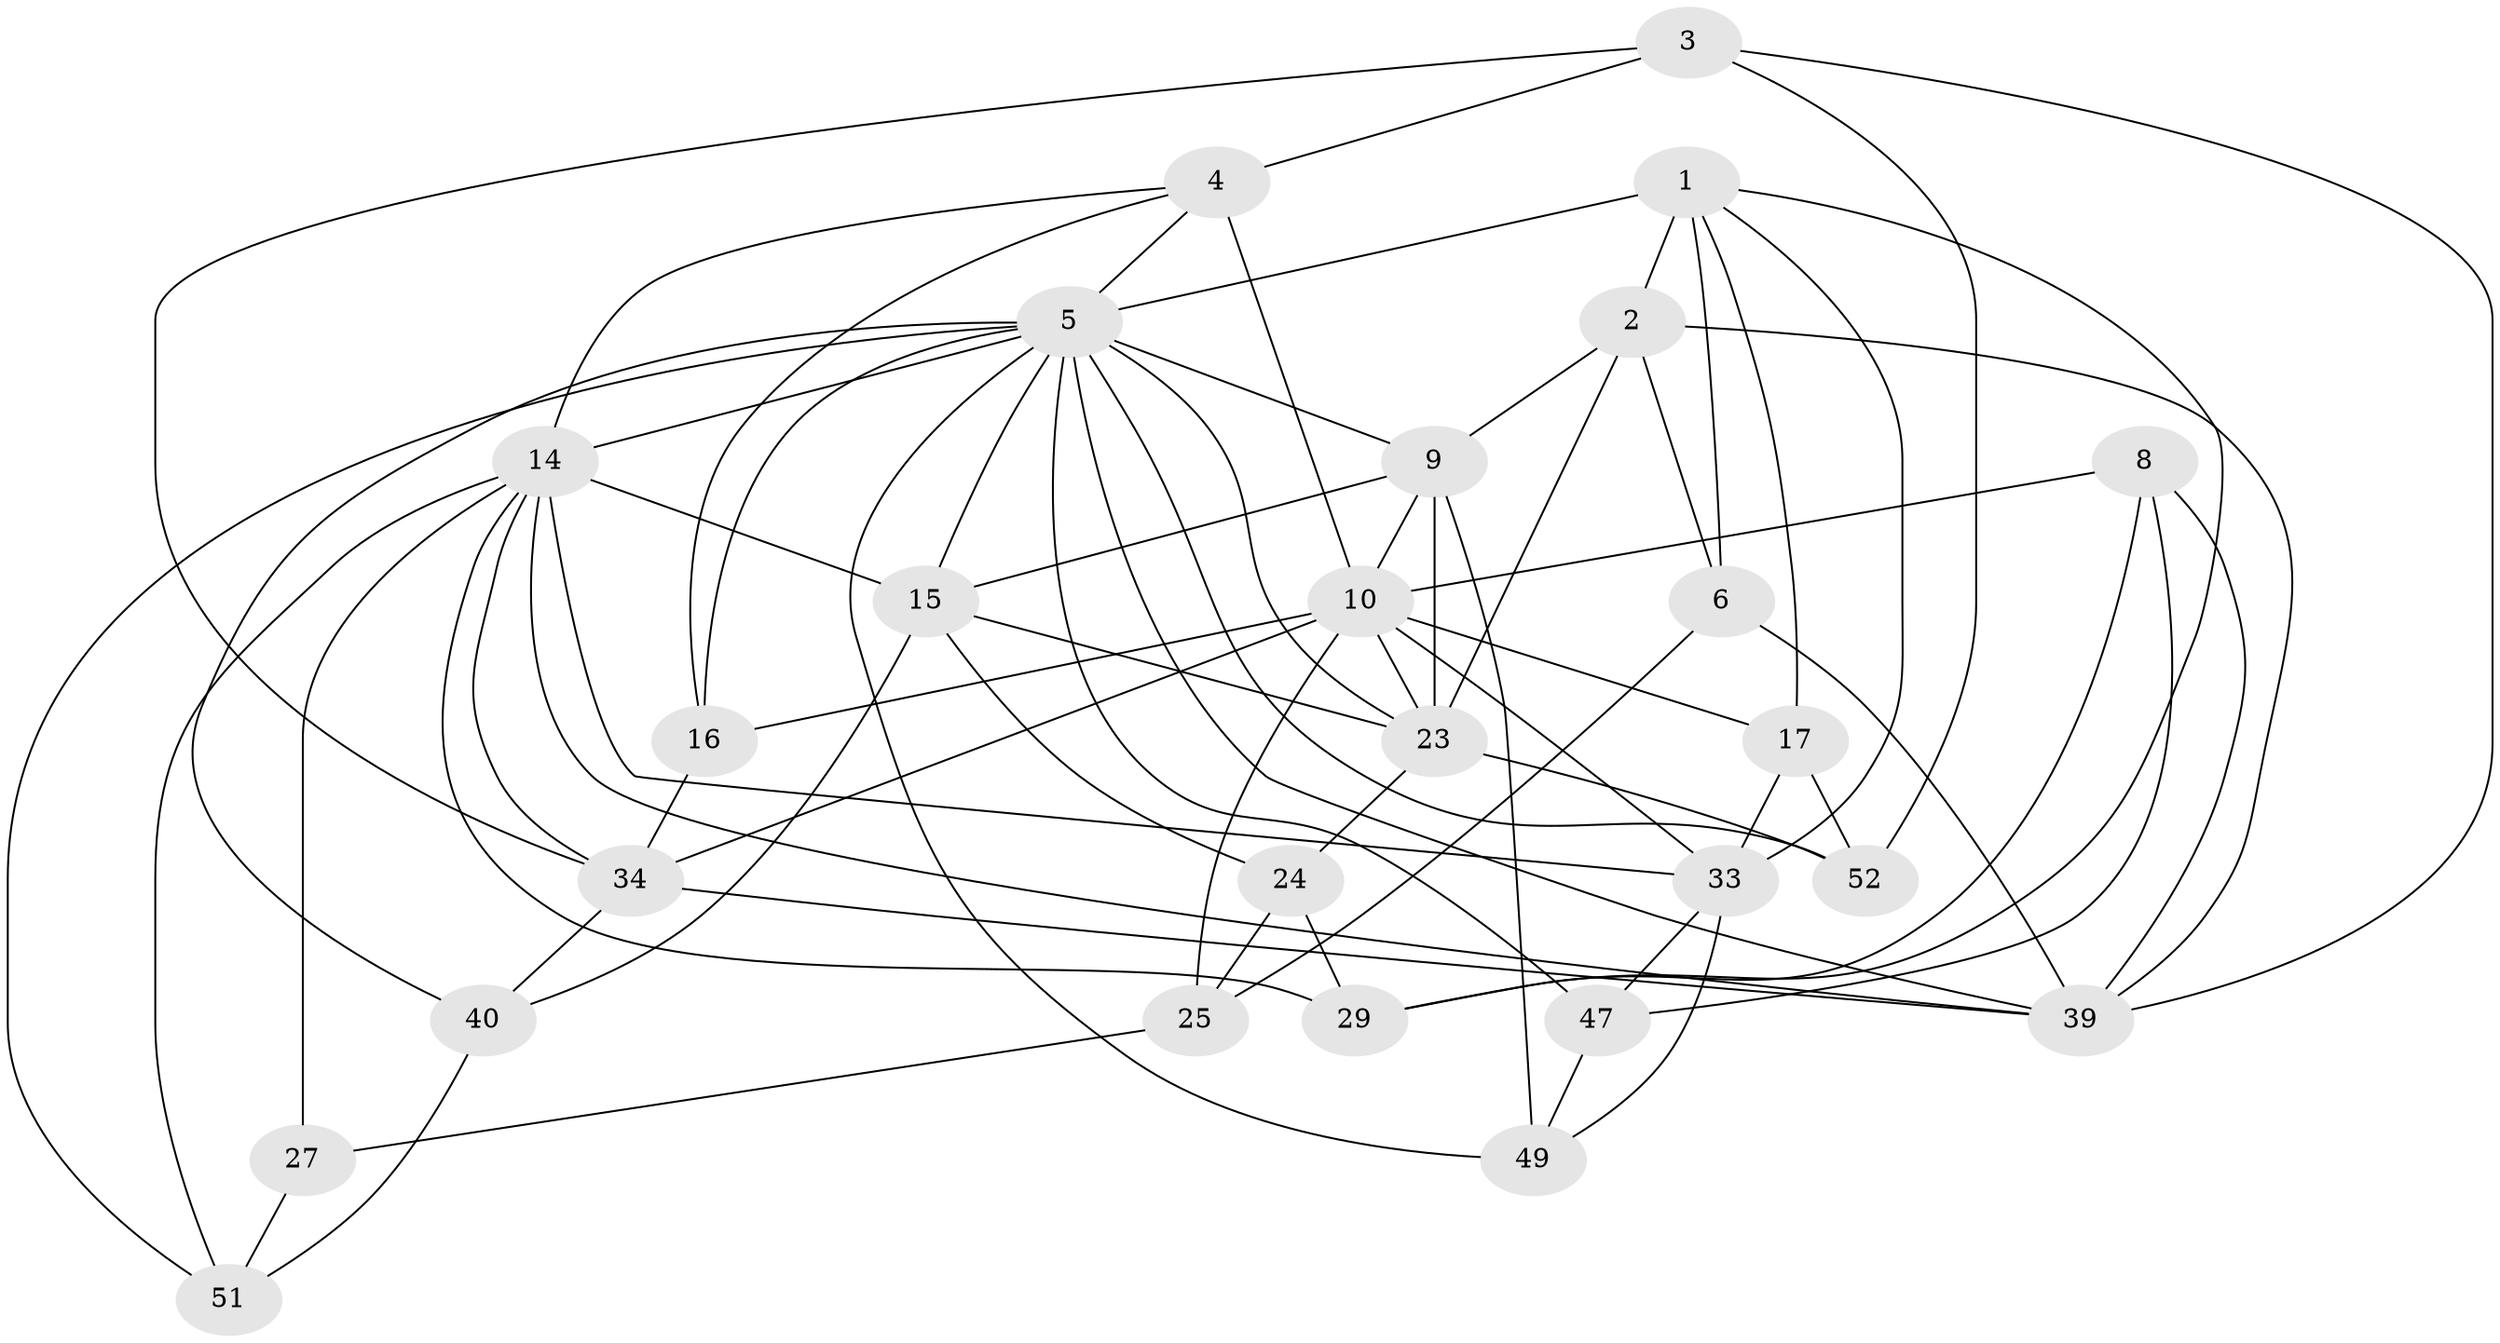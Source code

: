 // original degree distribution, {4: 1.0}
// Generated by graph-tools (version 1.1) at 2025/16/03/09/25 04:16:21]
// undirected, 26 vertices, 70 edges
graph export_dot {
graph [start="1"]
  node [color=gray90,style=filled];
  1 [super="+41+7"];
  2 [super="+37"];
  3;
  4 [super="+43"];
  5 [super="+12+13"];
  6;
  8;
  9 [super="+19"];
  10 [super="+45+38+11"];
  14 [super="+22+21"];
  15 [super="+44"];
  16;
  17;
  23 [super="+32+30"];
  24;
  25;
  27;
  29;
  33 [super="+35"];
  34 [super="+50"];
  39 [super="+42"];
  40;
  47;
  49;
  51;
  52;
  1 -- 2 [weight=2];
  1 -- 29;
  1 -- 6;
  1 -- 17;
  1 -- 5 [weight=2];
  1 -- 33;
  2 -- 39;
  2 -- 6;
  2 -- 9;
  2 -- 23;
  3 -- 39;
  3 -- 52;
  3 -- 34;
  3 -- 4;
  4 -- 14;
  4 -- 16;
  4 -- 10 [weight=2];
  4 -- 5;
  5 -- 49;
  5 -- 40;
  5 -- 9;
  5 -- 14 [weight=3];
  5 -- 47;
  5 -- 16;
  5 -- 52;
  5 -- 23 [weight=2];
  5 -- 51;
  5 -- 39 [weight=2];
  5 -- 15;
  6 -- 25;
  6 -- 39;
  8 -- 47;
  8 -- 29;
  8 -- 10;
  8 -- 39;
  9 -- 10;
  9 -- 49;
  9 -- 23;
  9 -- 15;
  10 -- 25;
  10 -- 17;
  10 -- 16;
  10 -- 34;
  10 -- 23;
  10 -- 33;
  14 -- 34;
  14 -- 33;
  14 -- 51;
  14 -- 29;
  14 -- 15;
  14 -- 27 [weight=2];
  14 -- 39;
  15 -- 40;
  15 -- 24;
  15 -- 23;
  16 -- 34;
  17 -- 52;
  17 -- 33;
  23 -- 24;
  23 -- 52;
  24 -- 25;
  24 -- 29;
  25 -- 27;
  27 -- 51;
  33 -- 47;
  33 -- 49;
  34 -- 40;
  34 -- 39;
  40 -- 51;
  47 -- 49;
}
